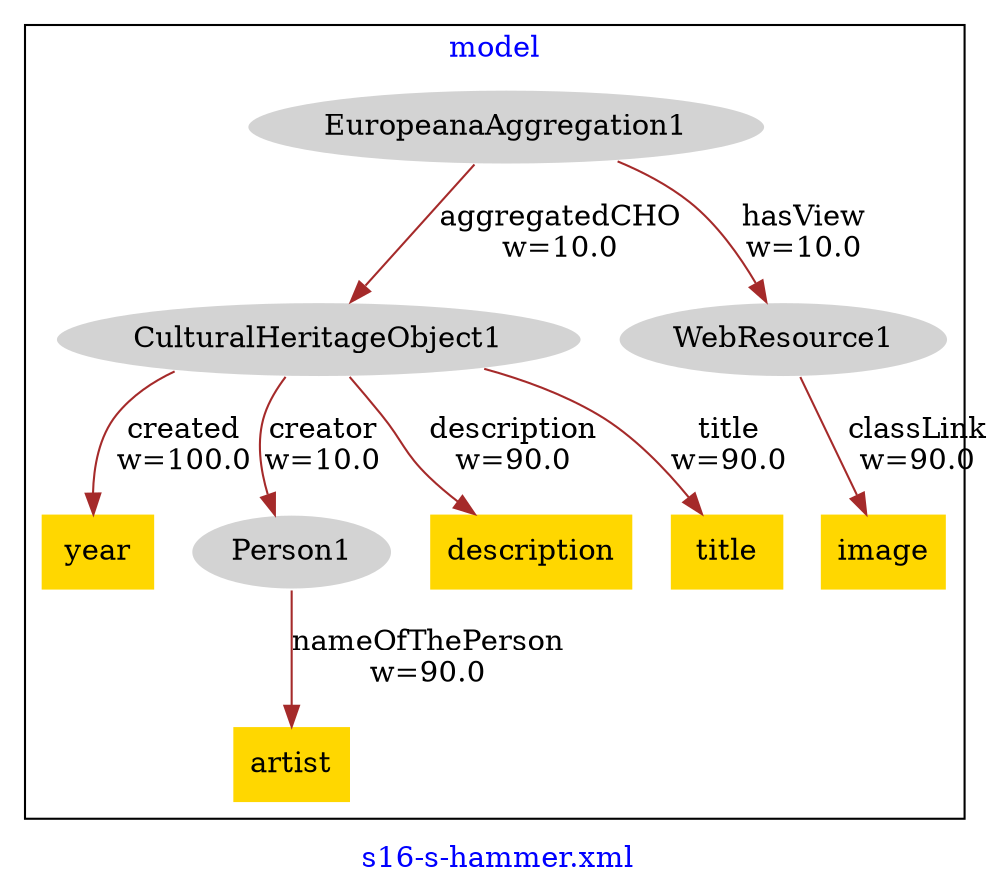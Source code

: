 digraph n0 {
fontcolor="blue"
remincross="true"
label="s16-s-hammer.xml"
subgraph cluster {
label="model"
n2[style="filled",color="white",fillcolor="lightgray",label="CulturalHeritageObject1\n"];
n3[shape="plaintext",style="filled",fillcolor="gold",label="year\n"];
n4[style="filled",color="white",fillcolor="lightgray",label="Person1\n"];
n5[shape="plaintext",style="filled",fillcolor="gold",label="description\n"];
n6[shape="plaintext",style="filled",fillcolor="gold",label="title\n"];
n7[shape="plaintext",style="filled",fillcolor="gold",label="artist\n"];
n8[style="filled",color="white",fillcolor="lightgray",label="EuropeanaAggregation1\n"];
n9[style="filled",color="white",fillcolor="lightgray",label="WebResource1\n"];
n10[shape="plaintext",style="filled",fillcolor="gold",label="image\n"];
}
n2 -> n3[color="brown",fontcolor="black",label="created\nw=100.0"]
n2 -> n4[color="brown",fontcolor="black",label="creator\nw=10.0"]
n2 -> n5[color="brown",fontcolor="black",label="description\nw=90.0"]
n2 -> n6[color="brown",fontcolor="black",label="title\nw=90.0"]
n4 -> n7[color="brown",fontcolor="black",label="nameOfThePerson\nw=90.0"]
n8 -> n2[color="brown",fontcolor="black",label="aggregatedCHO\nw=10.0"]
n8 -> n9[color="brown",fontcolor="black",label="hasView\nw=10.0"]
n9 -> n10[color="brown",fontcolor="black",label="classLink\nw=90.0"]
}
